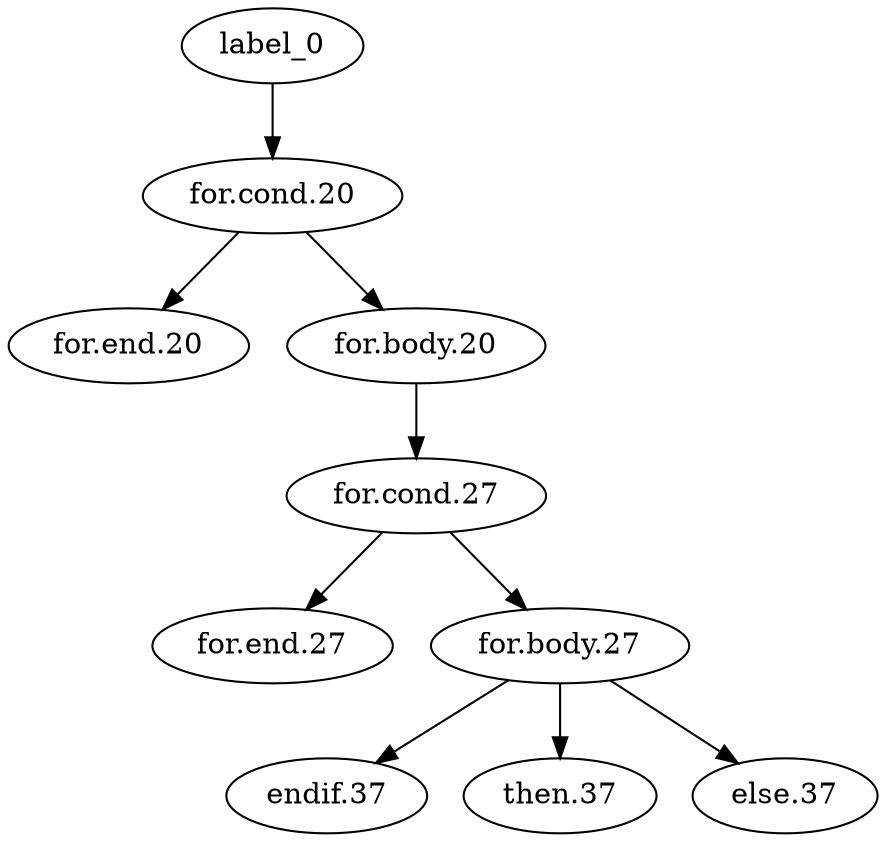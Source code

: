 digraph {
	label_0
	label_0 -> "for.cond.20"
	"for.cond.20"
	"for.cond.20" -> "for.end.20"
	"for.cond.20" -> "for.body.20"
	"for.body.20"
	"for.body.20" -> "for.cond.27"
	"for.cond.27"
	"for.cond.27" -> "for.end.27"
	"for.cond.27" -> "for.body.27"
	"for.body.27"
	"for.body.27" -> "endif.37"
	"for.body.27" -> "then.37"
	"for.body.27" -> "else.37"
}
